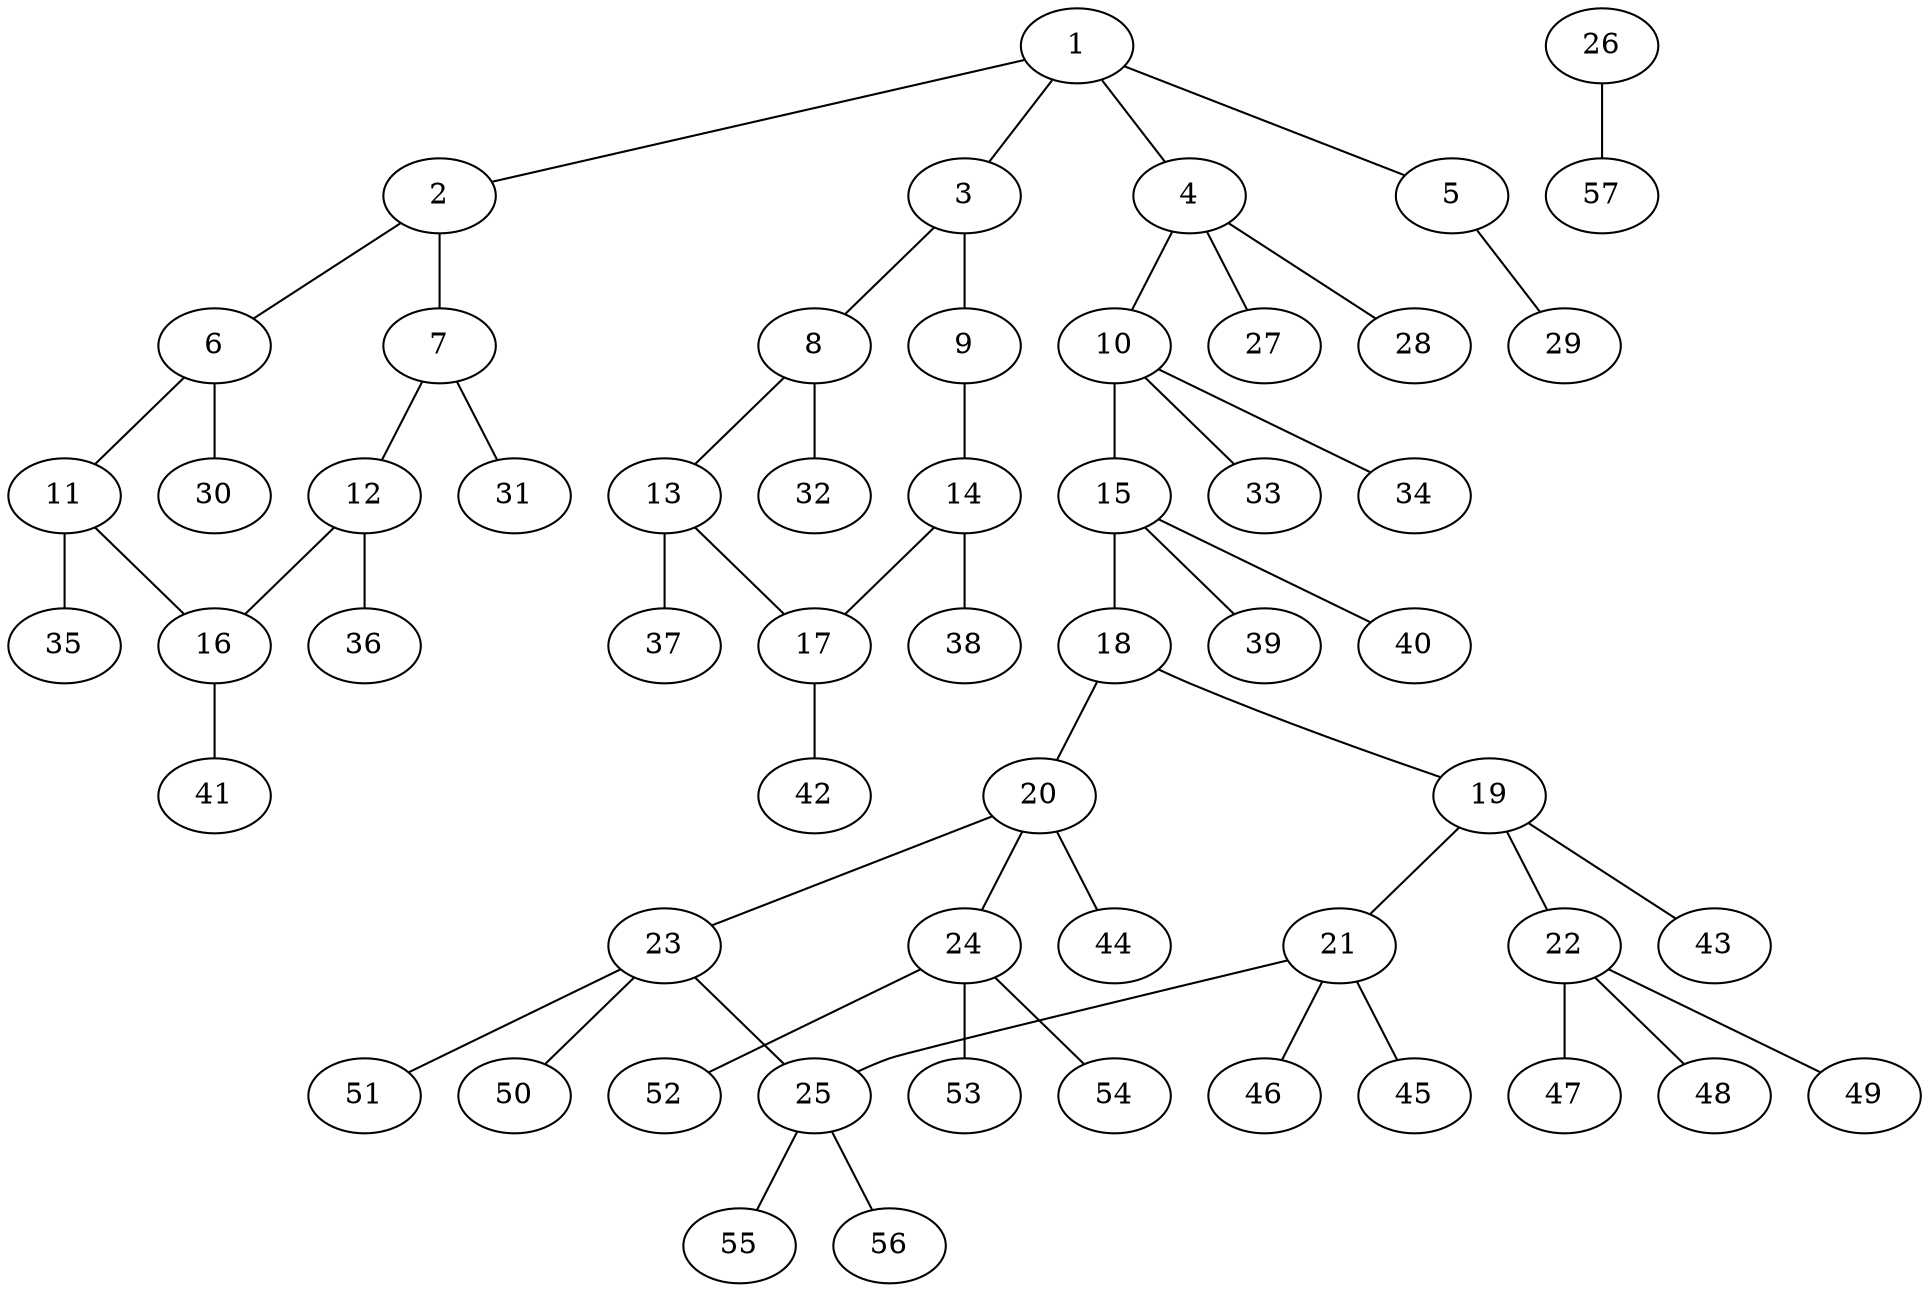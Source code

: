 graph molecule_3315 {
	1	 [chem=C];
	2	 [chem=C];
	1 -- 2	 [valence=1];
	3	 [chem=C];
	1 -- 3	 [valence=1];
	4	 [chem=C];
	1 -- 4	 [valence=1];
	5	 [chem=O];
	1 -- 5	 [valence=1];
	6	 [chem=C];
	2 -- 6	 [valence=2];
	7	 [chem=C];
	2 -- 7	 [valence=1];
	8	 [chem=C];
	3 -- 8	 [valence=2];
	9	 [chem=N];
	3 -- 9	 [valence=1];
	10	 [chem=C];
	4 -- 10	 [valence=1];
	27	 [chem=H];
	4 -- 27	 [valence=1];
	28	 [chem=H];
	4 -- 28	 [valence=1];
	29	 [chem=H];
	5 -- 29	 [valence=1];
	11	 [chem=C];
	6 -- 11	 [valence=1];
	30	 [chem=H];
	6 -- 30	 [valence=1];
	12	 [chem=C];
	7 -- 12	 [valence=2];
	31	 [chem=H];
	7 -- 31	 [valence=1];
	13	 [chem=C];
	8 -- 13	 [valence=1];
	32	 [chem=H];
	8 -- 32	 [valence=1];
	14	 [chem=C];
	9 -- 14	 [valence=2];
	15	 [chem=C];
	10 -- 15	 [valence=1];
	33	 [chem=H];
	10 -- 33	 [valence=1];
	34	 [chem=H];
	10 -- 34	 [valence=1];
	16	 [chem=C];
	11 -- 16	 [valence=2];
	35	 [chem=H];
	11 -- 35	 [valence=1];
	12 -- 16	 [valence=1];
	36	 [chem=H];
	12 -- 36	 [valence=1];
	17	 [chem=C];
	13 -- 17	 [valence=2];
	37	 [chem=H];
	13 -- 37	 [valence=1];
	14 -- 17	 [valence=1];
	38	 [chem=H];
	14 -- 38	 [valence=1];
	18	 [chem=N];
	15 -- 18	 [valence=1];
	39	 [chem=H];
	15 -- 39	 [valence=1];
	40	 [chem=H];
	15 -- 40	 [valence=1];
	41	 [chem=H];
	16 -- 41	 [valence=1];
	42	 [chem=H];
	17 -- 42	 [valence=1];
	19	 [chem=C];
	18 -- 19	 [valence=1];
	20	 [chem=C];
	18 -- 20	 [valence=1];
	21	 [chem=C];
	19 -- 21	 [valence=1];
	22	 [chem=C];
	19 -- 22	 [valence=1];
	43	 [chem=H];
	19 -- 43	 [valence=1];
	23	 [chem=C];
	20 -- 23	 [valence=1];
	24	 [chem=C];
	20 -- 24	 [valence=1];
	44	 [chem=H];
	20 -- 44	 [valence=1];
	25	 [chem=C];
	21 -- 25	 [valence=1];
	45	 [chem=H];
	21 -- 45	 [valence=1];
	46	 [chem=H];
	21 -- 46	 [valence=1];
	47	 [chem=H];
	22 -- 47	 [valence=1];
	48	 [chem=H];
	22 -- 48	 [valence=1];
	49	 [chem=H];
	22 -- 49	 [valence=1];
	23 -- 25	 [valence=1];
	50	 [chem=H];
	23 -- 50	 [valence=1];
	51	 [chem=H];
	23 -- 51	 [valence=1];
	52	 [chem=H];
	24 -- 52	 [valence=1];
	53	 [chem=H];
	24 -- 53	 [valence=1];
	54	 [chem=H];
	24 -- 54	 [valence=1];
	55	 [chem=H];
	25 -- 55	 [valence=1];
	56	 [chem=H];
	25 -- 56	 [valence=1];
	26	 [chem=Cl];
	57	 [chem=H];
	26 -- 57	 [valence=1];
}
